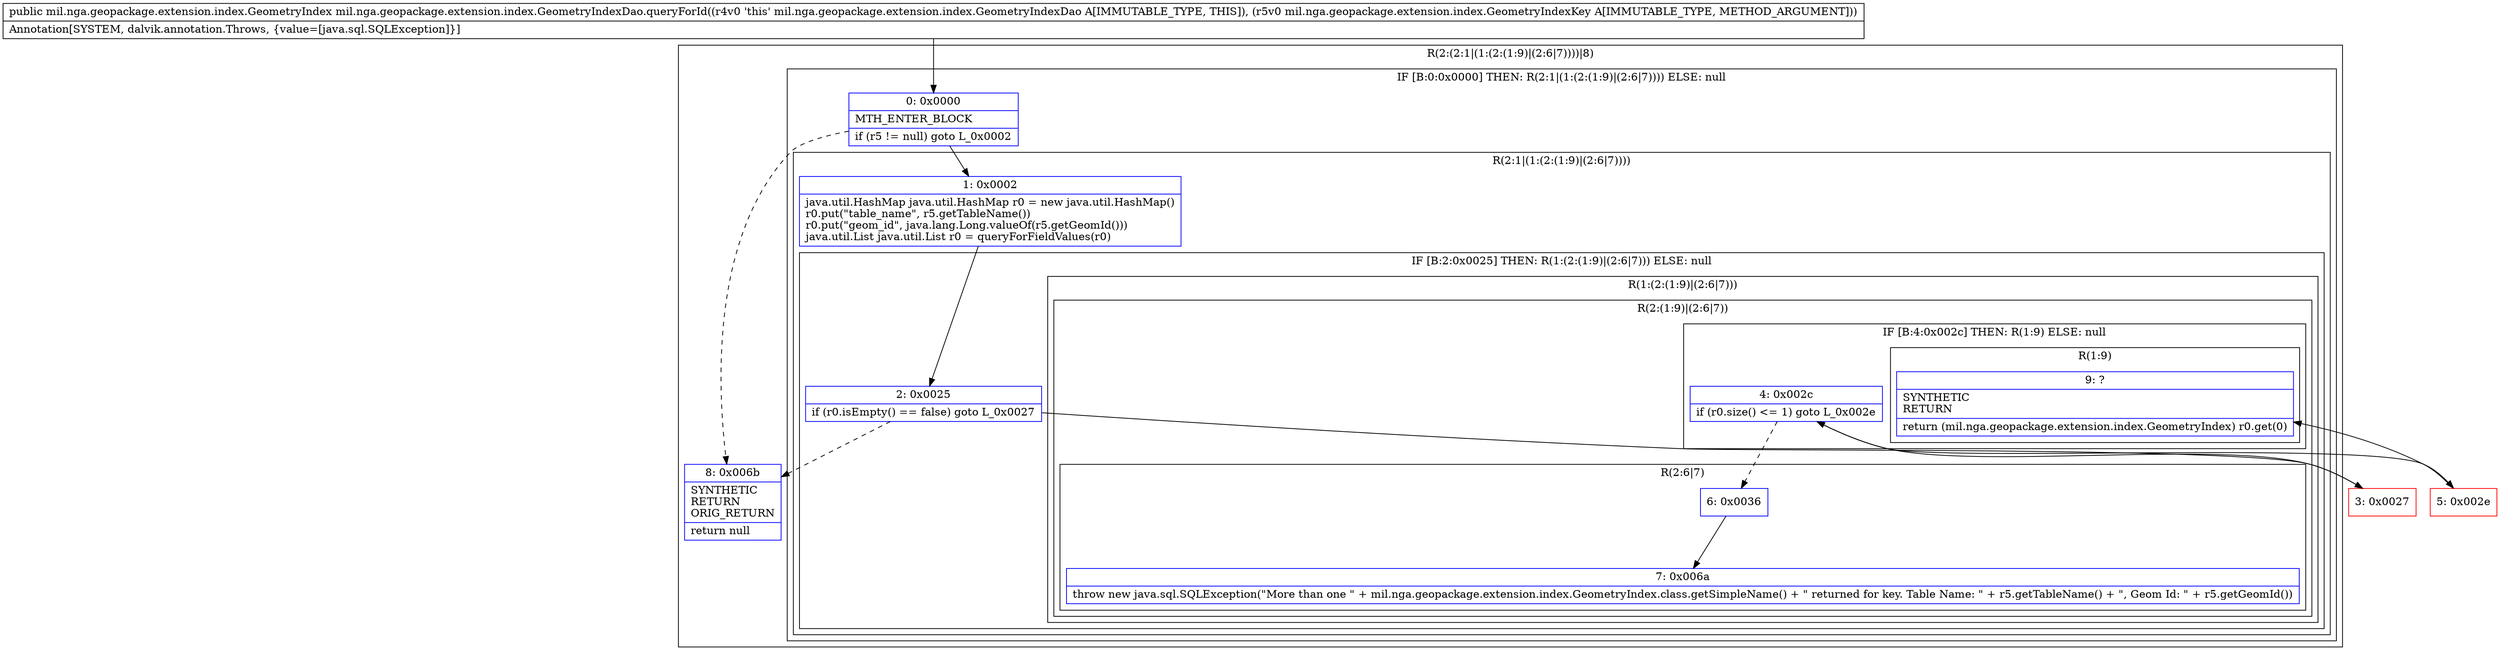 digraph "CFG formil.nga.geopackage.extension.index.GeometryIndexDao.queryForId(Lmil\/nga\/geopackage\/extension\/index\/GeometryIndexKey;)Lmil\/nga\/geopackage\/extension\/index\/GeometryIndex;" {
subgraph cluster_Region_1742388515 {
label = "R(2:(2:1|(1:(2:(1:9)|(2:6|7))))|8)";
node [shape=record,color=blue];
subgraph cluster_IfRegion_1152016348 {
label = "IF [B:0:0x0000] THEN: R(2:1|(1:(2:(1:9)|(2:6|7)))) ELSE: null";
node [shape=record,color=blue];
Node_0 [shape=record,label="{0\:\ 0x0000|MTH_ENTER_BLOCK\l|if (r5 != null) goto L_0x0002\l}"];
subgraph cluster_Region_1349457162 {
label = "R(2:1|(1:(2:(1:9)|(2:6|7))))";
node [shape=record,color=blue];
Node_1 [shape=record,label="{1\:\ 0x0002|java.util.HashMap java.util.HashMap r0 = new java.util.HashMap()\lr0.put(\"table_name\", r5.getTableName())\lr0.put(\"geom_id\", java.lang.Long.valueOf(r5.getGeomId()))\ljava.util.List java.util.List r0 = queryForFieldValues(r0)\l}"];
subgraph cluster_IfRegion_283585062 {
label = "IF [B:2:0x0025] THEN: R(1:(2:(1:9)|(2:6|7))) ELSE: null";
node [shape=record,color=blue];
Node_2 [shape=record,label="{2\:\ 0x0025|if (r0.isEmpty() == false) goto L_0x0027\l}"];
subgraph cluster_Region_261834820 {
label = "R(1:(2:(1:9)|(2:6|7)))";
node [shape=record,color=blue];
subgraph cluster_Region_355380276 {
label = "R(2:(1:9)|(2:6|7))";
node [shape=record,color=blue];
subgraph cluster_IfRegion_1678037762 {
label = "IF [B:4:0x002c] THEN: R(1:9) ELSE: null";
node [shape=record,color=blue];
Node_4 [shape=record,label="{4\:\ 0x002c|if (r0.size() \<= 1) goto L_0x002e\l}"];
subgraph cluster_Region_1415169667 {
label = "R(1:9)";
node [shape=record,color=blue];
Node_9 [shape=record,label="{9\:\ ?|SYNTHETIC\lRETURN\l|return (mil.nga.geopackage.extension.index.GeometryIndex) r0.get(0)\l}"];
}
}
subgraph cluster_Region_657401879 {
label = "R(2:6|7)";
node [shape=record,color=blue];
Node_6 [shape=record,label="{6\:\ 0x0036}"];
Node_7 [shape=record,label="{7\:\ 0x006a|throw new java.sql.SQLException(\"More than one \" + mil.nga.geopackage.extension.index.GeometryIndex.class.getSimpleName() + \" returned for key. Table Name: \" + r5.getTableName() + \", Geom Id: \" + r5.getGeomId())\l}"];
}
}
}
}
}
}
Node_8 [shape=record,label="{8\:\ 0x006b|SYNTHETIC\lRETURN\lORIG_RETURN\l|return null\l}"];
}
Node_3 [shape=record,color=red,label="{3\:\ 0x0027}"];
Node_5 [shape=record,color=red,label="{5\:\ 0x002e}"];
MethodNode[shape=record,label="{public mil.nga.geopackage.extension.index.GeometryIndex mil.nga.geopackage.extension.index.GeometryIndexDao.queryForId((r4v0 'this' mil.nga.geopackage.extension.index.GeometryIndexDao A[IMMUTABLE_TYPE, THIS]), (r5v0 mil.nga.geopackage.extension.index.GeometryIndexKey A[IMMUTABLE_TYPE, METHOD_ARGUMENT]))  | Annotation[SYSTEM, dalvik.annotation.Throws, \{value=[java.sql.SQLException]\}]\l}"];
MethodNode -> Node_0;
Node_0 -> Node_1;
Node_0 -> Node_8[style=dashed];
Node_1 -> Node_2;
Node_2 -> Node_3;
Node_2 -> Node_8[style=dashed];
Node_4 -> Node_5;
Node_4 -> Node_6[style=dashed];
Node_6 -> Node_7;
Node_3 -> Node_4;
Node_5 -> Node_9;
}

